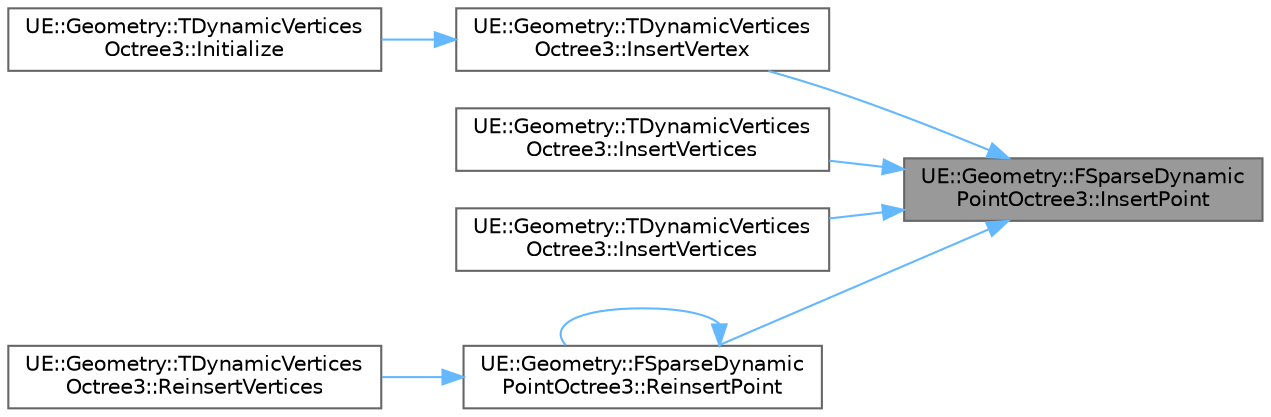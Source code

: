 digraph "UE::Geometry::FSparseDynamicPointOctree3::InsertPoint"
{
 // INTERACTIVE_SVG=YES
 // LATEX_PDF_SIZE
  bgcolor="transparent";
  edge [fontname=Helvetica,fontsize=10,labelfontname=Helvetica,labelfontsize=10];
  node [fontname=Helvetica,fontsize=10,shape=box,height=0.2,width=0.4];
  rankdir="RL";
  Node1 [id="Node000001",label="UE::Geometry::FSparseDynamic\lPointOctree3::InsertPoint",height=0.2,width=0.4,color="gray40", fillcolor="grey60", style="filled", fontcolor="black",tooltip="Insert PointID into the Octree at maximum depth."];
  Node1 -> Node2 [id="edge1_Node000001_Node000002",dir="back",color="steelblue1",style="solid",tooltip=" "];
  Node2 [id="Node000002",label="UE::Geometry::TDynamicVertices\lOctree3::InsertVertex",height=0.2,width=0.4,color="grey40", fillcolor="white", style="filled",URL="$d9/dd2/classUE_1_1Geometry_1_1TDynamicVerticesOctree3.html#a9a44a38fcb99dd9662a0cafab9129893",tooltip="Insert a triangle into the tree."];
  Node2 -> Node3 [id="edge2_Node000002_Node000003",dir="back",color="steelblue1",style="solid",tooltip=" "];
  Node3 [id="Node000003",label="UE::Geometry::TDynamicVertices\lOctree3::Initialize",height=0.2,width=0.4,color="grey40", fillcolor="white", style="filled",URL="$d9/dd2/classUE_1_1Geometry_1_1TDynamicVerticesOctree3.html#a21d2d22bbca2d7b6a18ce71a3e8ff55c",tooltip="Add all vertices of MeshIn to the octree."];
  Node1 -> Node4 [id="edge3_Node000001_Node000004",dir="back",color="steelblue1",style="solid",tooltip=" "];
  Node4 [id="Node000004",label="UE::Geometry::TDynamicVertices\lOctree3::InsertVertices",height=0.2,width=0.4,color="grey40", fillcolor="white", style="filled",URL="$d9/dd2/classUE_1_1Geometry_1_1TDynamicVerticesOctree3.html#a767da6bf1c72112c82202d51e50e3d0b",tooltip="Insert a list of vertices into the tree."];
  Node1 -> Node5 [id="edge4_Node000001_Node000005",dir="back",color="steelblue1",style="solid",tooltip=" "];
  Node5 [id="Node000005",label="UE::Geometry::TDynamicVertices\lOctree3::InsertVertices",height=0.2,width=0.4,color="grey40", fillcolor="white", style="filled",URL="$d9/dd2/classUE_1_1Geometry_1_1TDynamicVerticesOctree3.html#a01dc909a50d72ec9f483cc7373570610",tooltip="Insert a set of vertices into the tree."];
  Node1 -> Node6 [id="edge5_Node000001_Node000006",dir="back",color="steelblue1",style="solid",tooltip=" "];
  Node6 [id="Node000006",label="UE::Geometry::FSparseDynamic\lPointOctree3::ReinsertPoint",height=0.2,width=0.4,color="grey40", fillcolor="white", style="filled",URL="$d4/dcf/classUE_1_1Geometry_1_1FSparseDynamicPointOctree3.html#ab37e3618857d3807c6ff130f67e3e6b8",tooltip="Update the position of an Point in the octree."];
  Node6 -> Node6 [id="edge6_Node000006_Node000006",dir="back",color="steelblue1",style="solid",tooltip=" "];
  Node6 -> Node7 [id="edge7_Node000006_Node000007",dir="back",color="steelblue1",style="solid",tooltip=" "];
  Node7 [id="Node000007",label="UE::Geometry::TDynamicVertices\lOctree3::ReinsertVertices",height=0.2,width=0.4,color="grey40", fillcolor="white", style="filled",URL="$d9/dd2/classUE_1_1Geometry_1_1TDynamicVerticesOctree3.html#ab04e588f57801a490574804260246447",tooltip="Reinsert a set of vertices into the tree."];
}
